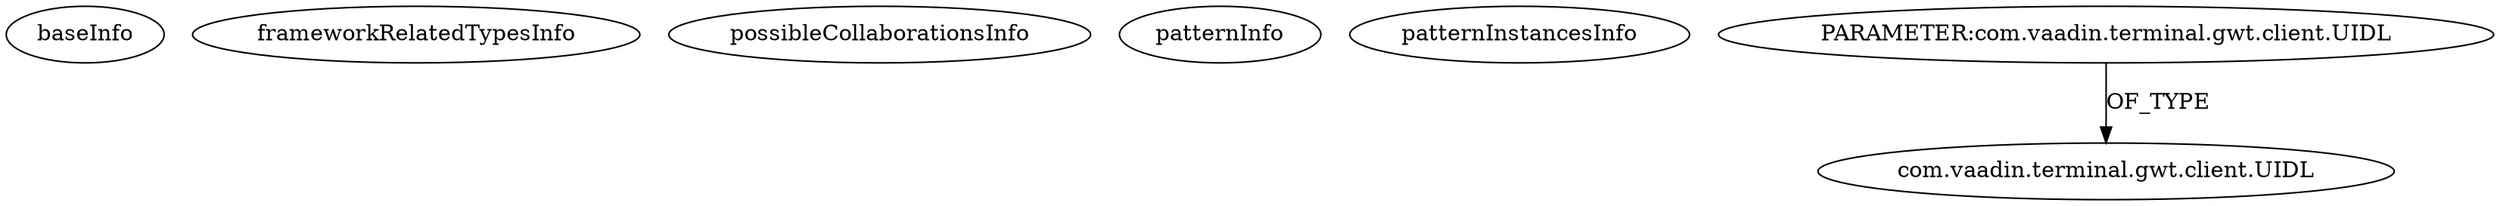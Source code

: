 digraph {
baseInfo[graphId=1461,category="pattern",isAnonymous=false,possibleRelation=false]
frameworkRelatedTypesInfo[]
possibleCollaborationsInfo[]
patternInfo[frequency=2.0,patternRootClient=null]
patternInstancesInfo[0="rwl-GoogleMapWidget~/rwl-GoogleMapWidget/GoogleMapWidget-master/src/main/java/org/vaadin/hezamu/googlemapwidget/widgetset/client/ui/VGoogleMap.java~VGoogleMap~4438",1="jounik-DashLayout~/jounik-DashLayout/DashLayout-master/src/org/vaadin/jouni/dashlayout/client/ui/VDashLayout.java~VDashLayout~3303"]
64[label="com.vaadin.terminal.gwt.client.UIDL",vertexType="FRAMEWORK_CLASS_TYPE",isFrameworkType=false]
63[label="PARAMETER:com.vaadin.terminal.gwt.client.UIDL",vertexType="PARAMETER_DECLARATION",isFrameworkType=false]
63->64[label="OF_TYPE"]
}
